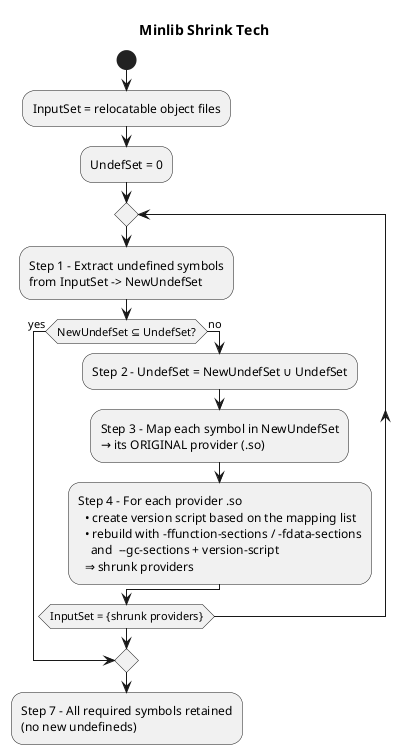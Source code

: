 @startuml
title Minlib Shrink Tech

start
:InputSet = relocatable object files;
:UndefSet = 0;

repeat
  :Step 1 – Extract undefined symbols\nfrom InputSet -> NewUndefSet;
  
  if (NewUndefSet ⊆ UndefSet?) then (yes)
    break
  else (no)
    :Step 2 – UndefSet = NewUndefSet ∪ UndefSet;

  :Step 3 – Map each symbol in NewUndefSet\n→ its ORIGINAL provider (.so);
  
  :Step 4 – For each provider .so\n  • create version script based on the mapping list \n  • rebuild with -ffunction-sections / -fdata-sections\n    and  --gc-sections + version-script\n  ⇒ shrunk providers;
  endif

repeat while (InputSet = {shrunk providers})

:Step 7 – All required symbols retained\n(no new undefineds);
@enduml


